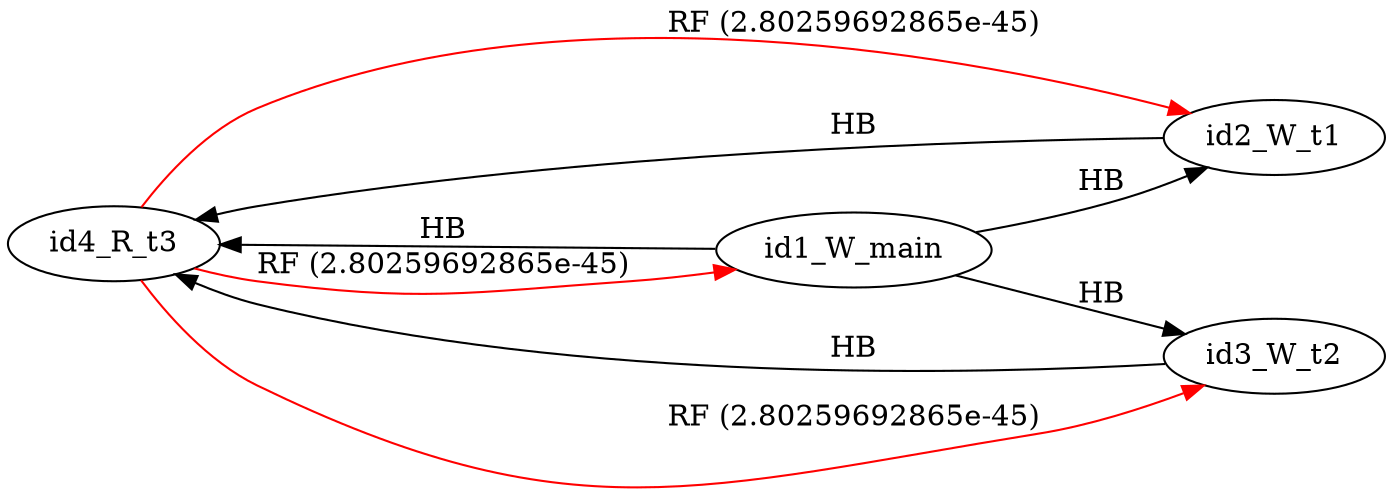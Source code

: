 digraph memory_model {
rankdir=LR;
splines=true; esep=0.5;
id4_R_t3 -> id1_W_main [label = "RF (2.80259692865e-45)", color="red"];
id4_R_t3 -> id2_W_t1 [label = "RF (2.80259692865e-45)", color="red"];
id4_R_t3 -> id3_W_t2 [label = "RF (2.80259692865e-45)", color="red"];
id1_W_main -> id2_W_t1 [label = "HB", color="black"];
id1_W_main -> id3_W_t2 [label = "HB", color="black"];
id1_W_main -> id4_R_t3 [label = "HB", color="black"];
id2_W_t1 -> id4_R_t3 [label = "HB", color="black"];
id3_W_t2 -> id4_R_t3 [label = "HB", color="black"];
id1_W_main [pos="5.0,2!"]
id2_W_t1 [pos="0,0!"]
id3_W_t2 [pos="5,0!"]
id4_R_t3 [pos="10,0!"]
}